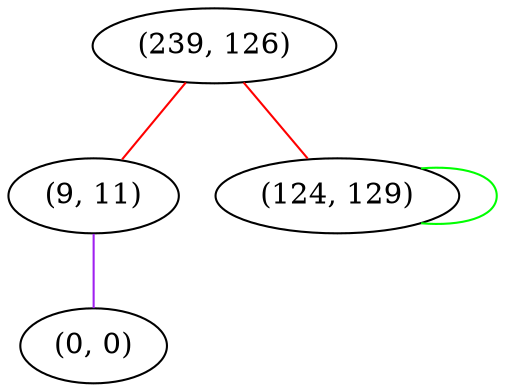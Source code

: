 graph "" {
"(239, 126)";
"(9, 11)";
"(124, 129)";
"(0, 0)";
"(239, 126)" -- "(9, 11)"  [color=red, key=0, weight=1];
"(239, 126)" -- "(124, 129)"  [color=red, key=0, weight=1];
"(9, 11)" -- "(0, 0)"  [color=purple, key=0, weight=4];
"(124, 129)" -- "(124, 129)"  [color=green, key=0, weight=2];
}
